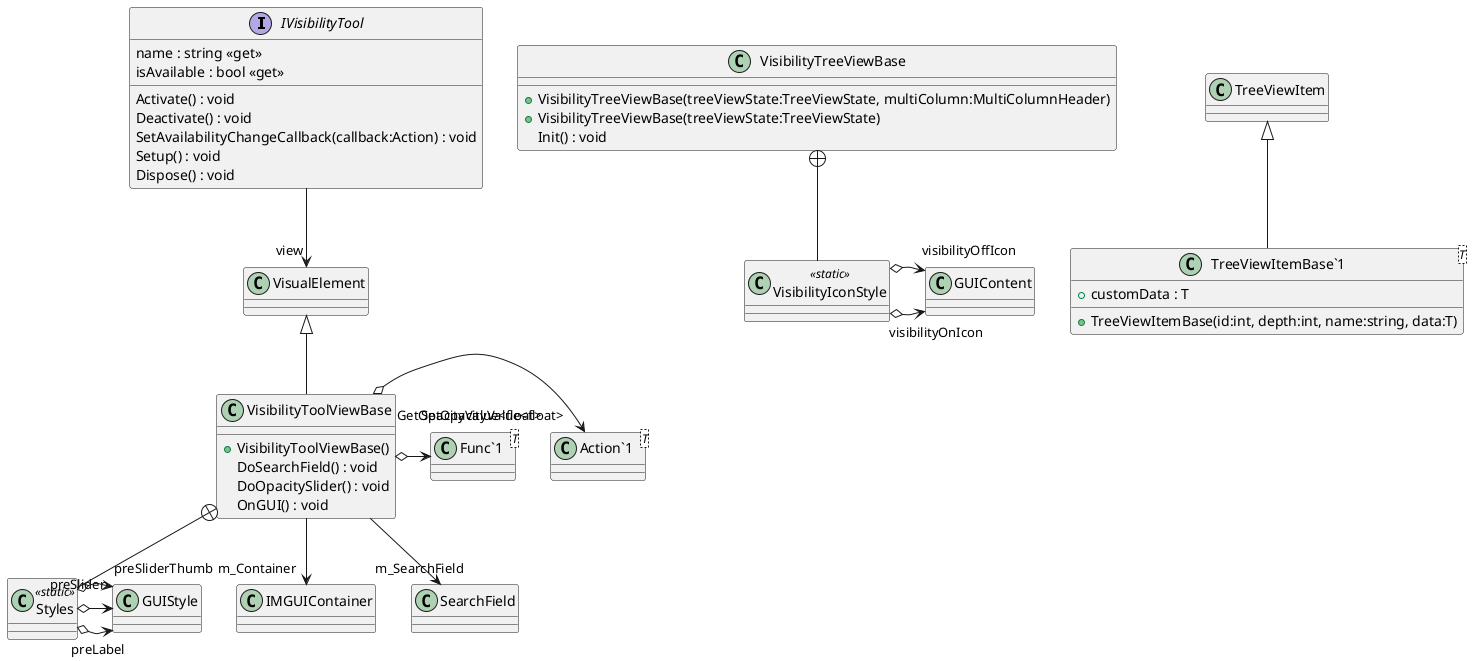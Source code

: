 @startuml
interface IVisibilityTool {
    name : string <<get>>
    Activate() : void
    Deactivate() : void
    isAvailable : bool <<get>>
    SetAvailabilityChangeCallback(callback:Action) : void
    Setup() : void
    Dispose() : void
}
class VisibilityToolViewBase {
    + VisibilityToolViewBase()
    DoSearchField() : void
    DoOpacitySlider() : void
    OnGUI() : void
}
class "TreeViewItemBase`1"<T> {
    + customData : T
    + TreeViewItemBase(id:int, depth:int, name:string, data:T)
}
class VisibilityTreeViewBase {
    + VisibilityTreeViewBase(treeViewState:TreeViewState, multiColumn:MultiColumnHeader)
    + VisibilityTreeViewBase(treeViewState:TreeViewState)
    Init() : void
}
class "Action`1"<T> {
}
class "Func`1"<T> {
}
class Styles <<static>> {
}
class VisibilityIconStyle <<static>> {
}
IVisibilityTool --> "view" VisualElement
VisualElement <|-- VisibilityToolViewBase
VisibilityToolViewBase --> "m_Container" IMGUIContainer
VisibilityToolViewBase --> "m_SearchField" SearchField
VisibilityToolViewBase o-> "SetOpacityValue<float>" "Action`1"
VisibilityToolViewBase o-> "GetOpacityValue<float>" "Func`1"
TreeViewItem <|-- "TreeViewItemBase`1"
VisibilityToolViewBase +-- Styles
Styles o-> "preLabel" GUIStyle
Styles o-> "preSlider" GUIStyle
Styles o-> "preSliderThumb" GUIStyle
VisibilityTreeViewBase +-- VisibilityIconStyle
VisibilityIconStyle o-> "visibilityOnIcon" GUIContent
VisibilityIconStyle o-> "visibilityOffIcon" GUIContent
@enduml

